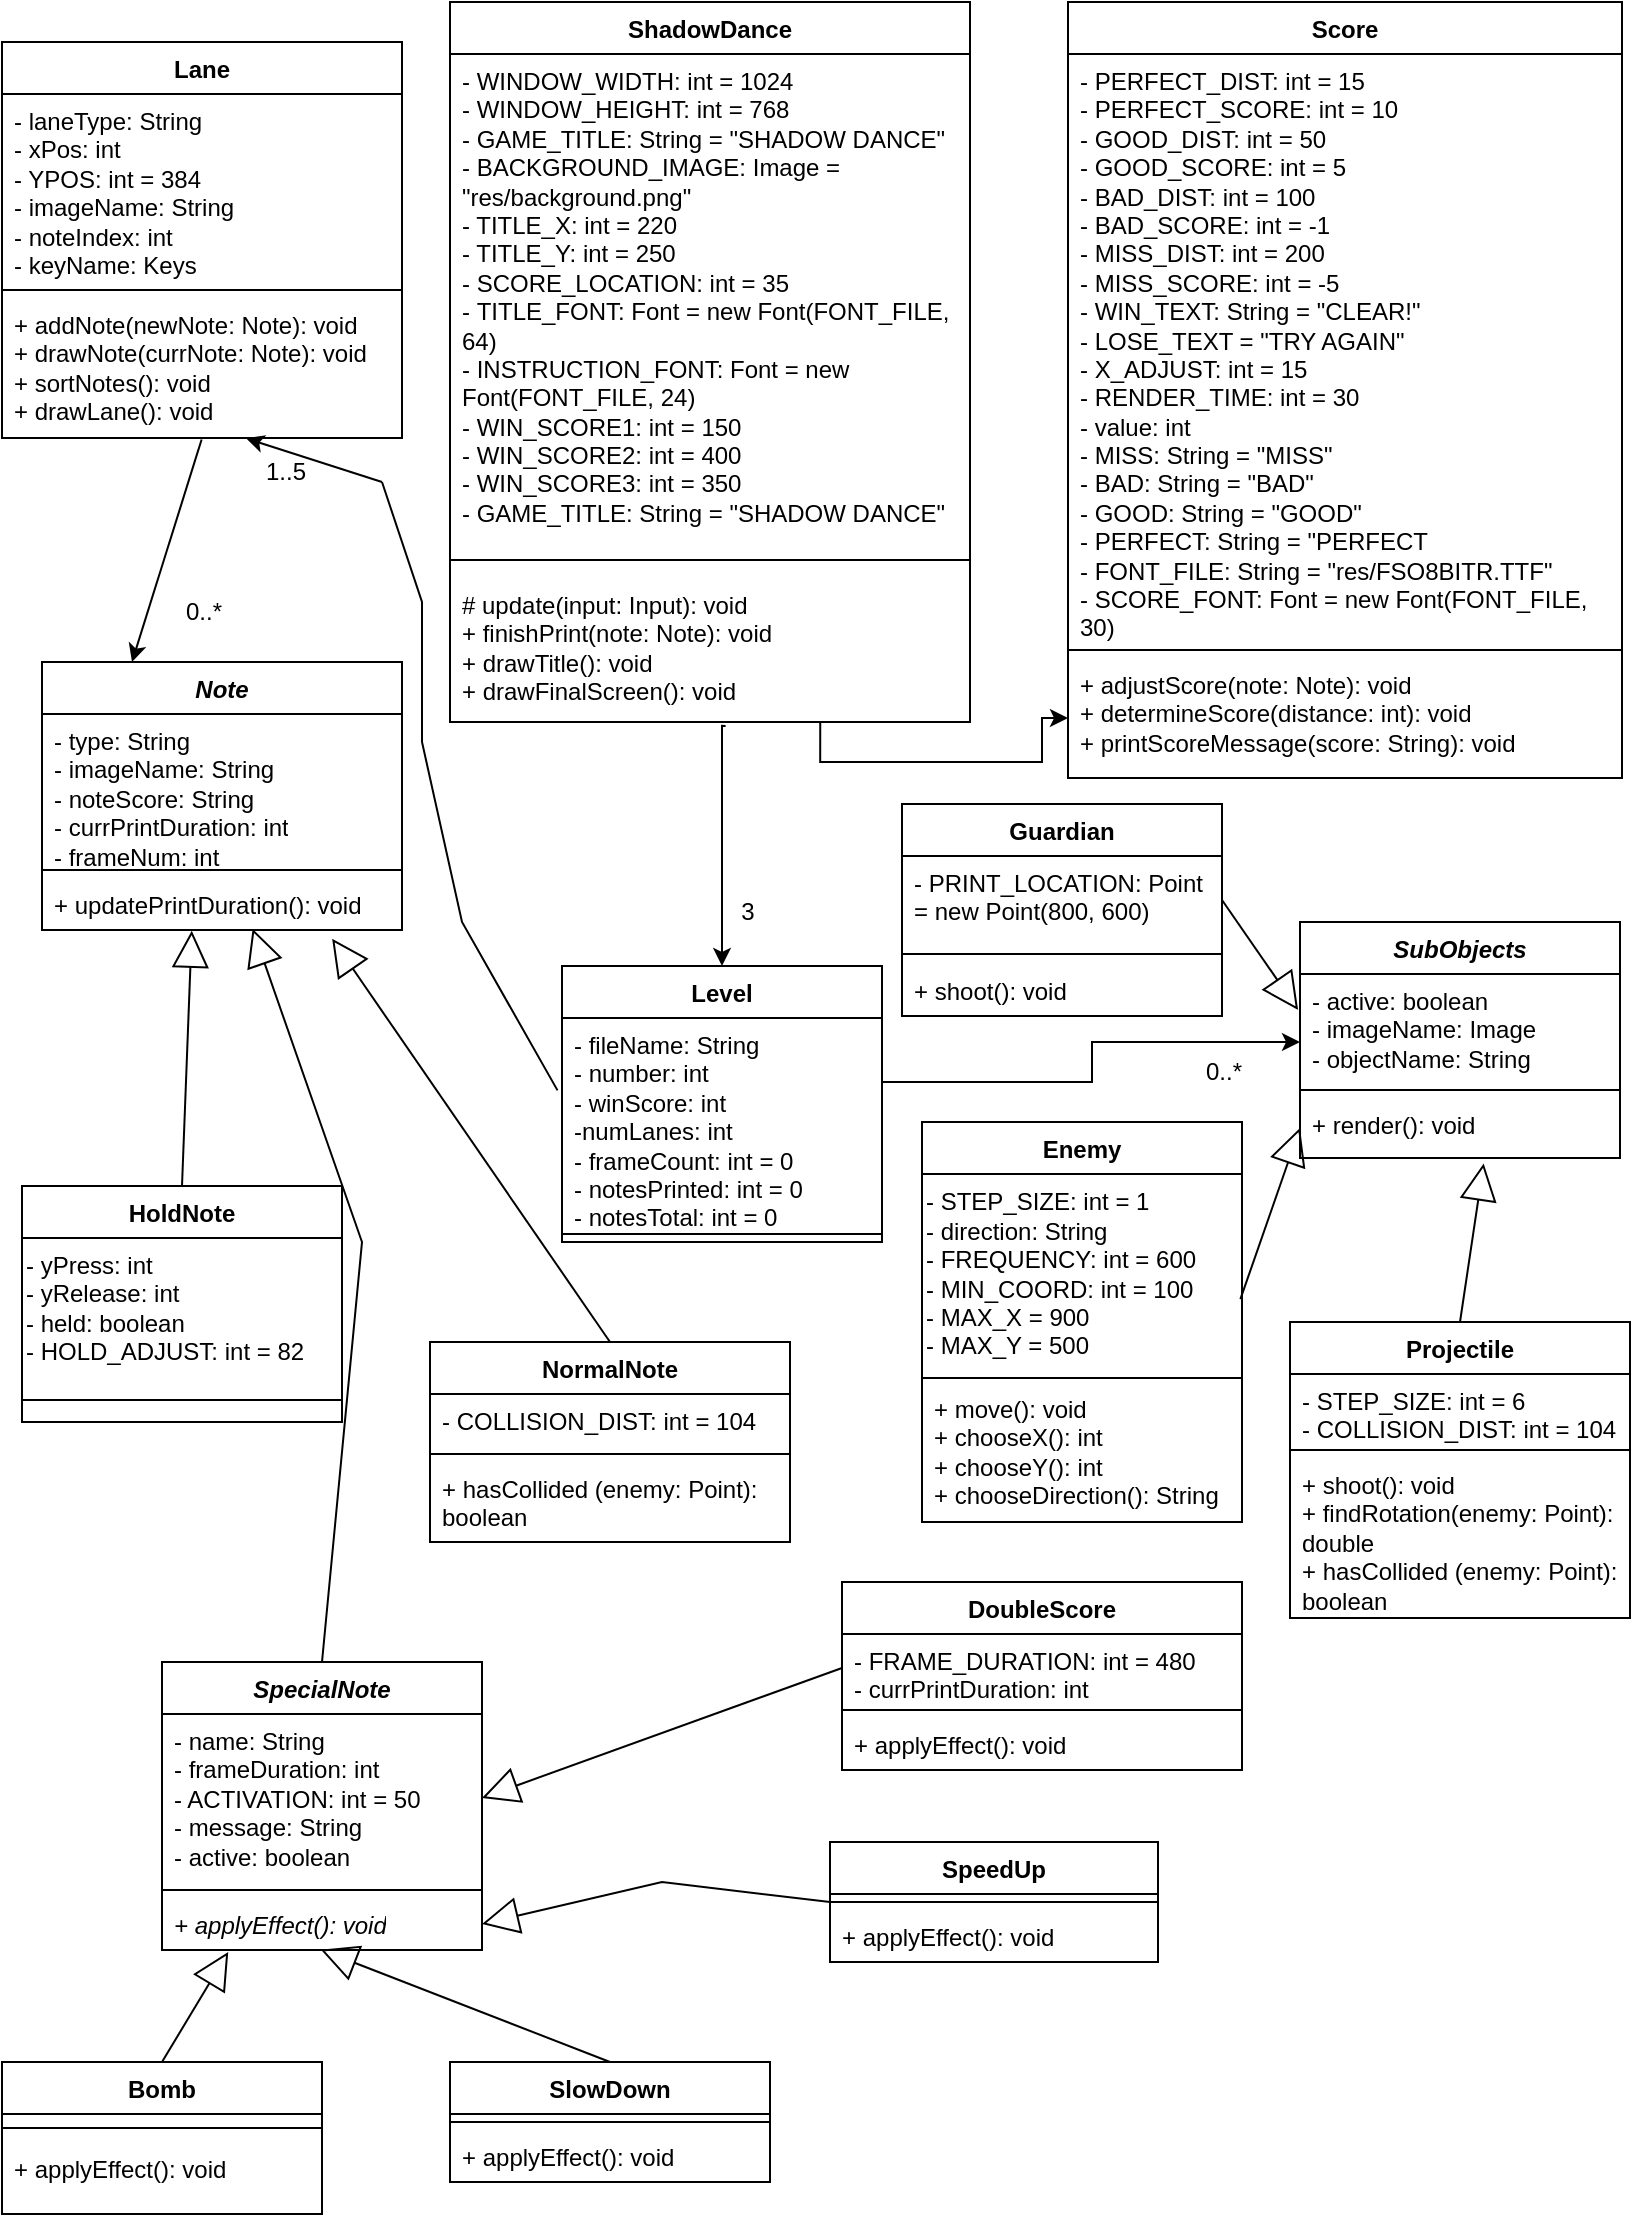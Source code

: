 <mxfile version="21.7.5" type="device">
  <diagram name="Page-1" id="3GJb-2RPgtYZFHIKJEm5">
    <mxGraphModel dx="599" dy="772" grid="1" gridSize="10" guides="1" tooltips="1" connect="1" arrows="1" fold="1" page="1" pageScale="1" pageWidth="827" pageHeight="1169" math="0" shadow="0">
      <root>
        <mxCell id="0" />
        <mxCell id="1" parent="0" />
        <mxCell id="raYmceH5UtXz_-zqt6Oy-1" value="ShadowDance" style="swimlane;fontStyle=1;align=center;verticalAlign=top;childLayout=stackLayout;horizontal=1;startSize=26;horizontalStack=0;resizeParent=1;resizeParentMax=0;resizeLast=0;collapsible=1;marginBottom=0;whiteSpace=wrap;html=1;" vertex="1" parent="1">
          <mxGeometry x="234" width="260" height="360" as="geometry" />
        </mxCell>
        <mxCell id="raYmceH5UtXz_-zqt6Oy-2" value="- WINDOW_WIDTH: int = 1024&lt;br&gt;- WINDOW_HEIGHT: int = 768&lt;br&gt;- GAME_TITLE: String = &quot;SHADOW DANCE&quot;&lt;br&gt;- BACKGROUND_IMAGE: Image = &quot;res/background.png&quot;&lt;br&gt;- TITLE_X: int = 220&lt;br&gt;- TITLE_Y: int = 250&lt;br&gt;- SCORE_LOCATION: int = 35&lt;br&gt;-&amp;nbsp;TITLE_FONT: Font = new Font(FONT_FILE, 64)&amp;nbsp;&lt;br&gt;-&amp;nbsp;INSTRUCTION_FONT: Font = new Font(FONT_FILE, 24)&lt;br&gt;- WIN_SCORE1: int = 150&lt;br&gt;- WIN_SCORE2: int = 400&lt;br&gt;- WIN_SCORE3: int = 350&lt;br&gt;- GAME_TITLE: String = &quot;SHADOW DANCE&quot;" style="text;strokeColor=none;fillColor=none;align=left;verticalAlign=top;spacingLeft=4;spacingRight=4;overflow=hidden;rotatable=0;points=[[0,0.5],[1,0.5]];portConstraint=eastwest;whiteSpace=wrap;html=1;" vertex="1" parent="raYmceH5UtXz_-zqt6Oy-1">
          <mxGeometry y="26" width="260" height="244" as="geometry" />
        </mxCell>
        <mxCell id="raYmceH5UtXz_-zqt6Oy-3" value="" style="line;strokeWidth=1;fillColor=none;align=left;verticalAlign=middle;spacingTop=-1;spacingLeft=3;spacingRight=3;rotatable=0;labelPosition=right;points=[];portConstraint=eastwest;strokeColor=inherit;" vertex="1" parent="raYmceH5UtXz_-zqt6Oy-1">
          <mxGeometry y="270" width="260" height="18" as="geometry" />
        </mxCell>
        <mxCell id="raYmceH5UtXz_-zqt6Oy-4" value="# update(input: Input): void&lt;br&gt;+ finishPrint(note: Note): void&lt;br&gt;+ drawTitle(): void&lt;br&gt;+ drawFinalScreen(): void" style="text;strokeColor=none;fillColor=none;align=left;verticalAlign=top;spacingLeft=4;spacingRight=4;overflow=hidden;rotatable=0;points=[[0,0.5],[1,0.5]];portConstraint=eastwest;whiteSpace=wrap;html=1;" vertex="1" parent="raYmceH5UtXz_-zqt6Oy-1">
          <mxGeometry y="288" width="260" height="72" as="geometry" />
        </mxCell>
        <mxCell id="raYmceH5UtXz_-zqt6Oy-5" value="Lane&lt;br&gt;" style="swimlane;fontStyle=1;align=center;verticalAlign=top;childLayout=stackLayout;horizontal=1;startSize=26;horizontalStack=0;resizeParent=1;resizeParentMax=0;resizeLast=0;collapsible=1;marginBottom=0;whiteSpace=wrap;html=1;" vertex="1" parent="1">
          <mxGeometry x="10" y="20" width="200" height="198" as="geometry" />
        </mxCell>
        <mxCell id="raYmceH5UtXz_-zqt6Oy-6" value="- laneType: String&lt;br&gt;- xPos: int&lt;br&gt;- YPOS: int = 384&lt;br&gt;- imageName: String&lt;br&gt;- noteIndex: int&lt;br&gt;- keyName: Keys" style="text;strokeColor=none;fillColor=none;align=left;verticalAlign=top;spacingLeft=4;spacingRight=4;overflow=hidden;rotatable=0;points=[[0,0.5],[1,0.5]];portConstraint=eastwest;whiteSpace=wrap;html=1;" vertex="1" parent="raYmceH5UtXz_-zqt6Oy-5">
          <mxGeometry y="26" width="200" height="94" as="geometry" />
        </mxCell>
        <mxCell id="raYmceH5UtXz_-zqt6Oy-7" value="" style="line;strokeWidth=1;fillColor=none;align=left;verticalAlign=middle;spacingTop=-1;spacingLeft=3;spacingRight=3;rotatable=0;labelPosition=right;points=[];portConstraint=eastwest;strokeColor=inherit;" vertex="1" parent="raYmceH5UtXz_-zqt6Oy-5">
          <mxGeometry y="120" width="200" height="8" as="geometry" />
        </mxCell>
        <mxCell id="raYmceH5UtXz_-zqt6Oy-8" value="+ addNote(newNote: Note): void&lt;br&gt;+ drawNote(currNote: Note): void&lt;br&gt;+ sortNotes(): void&lt;br&gt;+ drawLane(): void&amp;nbsp;" style="text;strokeColor=none;fillColor=none;align=left;verticalAlign=top;spacingLeft=4;spacingRight=4;overflow=hidden;rotatable=0;points=[[0,0.5],[1,0.5]];portConstraint=eastwest;whiteSpace=wrap;html=1;" vertex="1" parent="raYmceH5UtXz_-zqt6Oy-5">
          <mxGeometry y="128" width="200" height="70" as="geometry" />
        </mxCell>
        <mxCell id="raYmceH5UtXz_-zqt6Oy-9" value="Score&lt;br&gt;" style="swimlane;fontStyle=1;align=center;verticalAlign=top;childLayout=stackLayout;horizontal=1;startSize=26;horizontalStack=0;resizeParent=1;resizeParentMax=0;resizeLast=0;collapsible=1;marginBottom=0;whiteSpace=wrap;html=1;" vertex="1" parent="1">
          <mxGeometry x="543" width="277" height="388" as="geometry" />
        </mxCell>
        <mxCell id="raYmceH5UtXz_-zqt6Oy-10" value="- PERFECT_DIST: int = 15&lt;br&gt;- PERFECT_SCORE: int = 10&lt;br&gt;- GOOD_DIST: int = 50&lt;br&gt;- GOOD_SCORE: int = 5&lt;br&gt;- BAD_DIST: int = 100&lt;br&gt;- BAD_SCORE: int = -1&lt;br&gt;- MISS_DIST: int = 200&lt;br&gt;- MISS_SCORE: int = -5&lt;br&gt;- WIN_TEXT: String = &quot;CLEAR!&quot;&amp;nbsp;&lt;br&gt;- LOSE_TEXT = &quot;TRY AGAIN&quot;&lt;br&gt;- X_ADJUST: int = 15&lt;br&gt;- RENDER_TIME: int = 30&lt;br&gt;- value: int&lt;br&gt;- MISS: String = &quot;MISS&quot;&lt;br&gt;- BAD: String = &quot;BAD&quot;&lt;br&gt;- GOOD: String = &quot;GOOD&quot;&lt;br&gt;- PERFECT: String = &quot;PERFECT&lt;br&gt;- FONT_FILE: String =&amp;nbsp;&quot;res/FSO8BITR.TTF&quot;&lt;br style=&quot;border-color: var(--border-color);&quot;&gt;- SCORE_FONT: Font = new Font(FONT_FILE, 30)" style="text;strokeColor=none;fillColor=none;align=left;verticalAlign=top;spacingLeft=4;spacingRight=4;overflow=hidden;rotatable=0;points=[[0,0.5],[1,0.5]];portConstraint=eastwest;whiteSpace=wrap;html=1;" vertex="1" parent="raYmceH5UtXz_-zqt6Oy-9">
          <mxGeometry y="26" width="277" height="294" as="geometry" />
        </mxCell>
        <mxCell id="raYmceH5UtXz_-zqt6Oy-11" value="" style="line;strokeWidth=1;fillColor=none;align=left;verticalAlign=middle;spacingTop=-1;spacingLeft=3;spacingRight=3;rotatable=0;labelPosition=right;points=[];portConstraint=eastwest;strokeColor=inherit;" vertex="1" parent="raYmceH5UtXz_-zqt6Oy-9">
          <mxGeometry y="320" width="277" height="8" as="geometry" />
        </mxCell>
        <mxCell id="raYmceH5UtXz_-zqt6Oy-12" value="+ adjustScore(note: Note): void&lt;br&gt;+ determineScore(distance: int): void&lt;br&gt;+ printScoreMessage(score: String): void" style="text;strokeColor=none;fillColor=none;align=left;verticalAlign=top;spacingLeft=4;spacingRight=4;overflow=hidden;rotatable=0;points=[[0,0.5],[1,0.5]];portConstraint=eastwest;whiteSpace=wrap;html=1;" vertex="1" parent="raYmceH5UtXz_-zqt6Oy-9">
          <mxGeometry y="328" width="277" height="60" as="geometry" />
        </mxCell>
        <mxCell id="raYmceH5UtXz_-zqt6Oy-13" value="&lt;i&gt;Note&lt;/i&gt;" style="swimlane;fontStyle=1;align=center;verticalAlign=top;childLayout=stackLayout;horizontal=1;startSize=26;horizontalStack=0;resizeParent=1;resizeParentMax=0;resizeLast=0;collapsible=1;marginBottom=0;whiteSpace=wrap;html=1;" vertex="1" parent="1">
          <mxGeometry x="30" y="330" width="180" height="134" as="geometry" />
        </mxCell>
        <mxCell id="raYmceH5UtXz_-zqt6Oy-14" value="- type: String&lt;br&gt;- imageName: String&lt;br&gt;- noteScore: String&lt;br&gt;- currPrintDuration: int&lt;br&gt;- frameNum: int" style="text;strokeColor=none;fillColor=none;align=left;verticalAlign=top;spacingLeft=4;spacingRight=4;overflow=hidden;rotatable=0;points=[[0,0.5],[1,0.5]];portConstraint=eastwest;whiteSpace=wrap;html=1;" vertex="1" parent="raYmceH5UtXz_-zqt6Oy-13">
          <mxGeometry y="26" width="180" height="74" as="geometry" />
        </mxCell>
        <mxCell id="raYmceH5UtXz_-zqt6Oy-15" value="" style="line;strokeWidth=1;fillColor=none;align=left;verticalAlign=middle;spacingTop=-1;spacingLeft=3;spacingRight=3;rotatable=0;labelPosition=right;points=[];portConstraint=eastwest;strokeColor=inherit;" vertex="1" parent="raYmceH5UtXz_-zqt6Oy-13">
          <mxGeometry y="100" width="180" height="8" as="geometry" />
        </mxCell>
        <mxCell id="raYmceH5UtXz_-zqt6Oy-16" value="+ updatePrintDuration(): void" style="text;strokeColor=none;fillColor=none;align=left;verticalAlign=top;spacingLeft=4;spacingRight=4;overflow=hidden;rotatable=0;points=[[0,0.5],[1,0.5]];portConstraint=eastwest;whiteSpace=wrap;html=1;" vertex="1" parent="raYmceH5UtXz_-zqt6Oy-13">
          <mxGeometry y="108" width="180" height="26" as="geometry" />
        </mxCell>
        <mxCell id="raYmceH5UtXz_-zqt6Oy-17" value="&lt;i&gt;SubObjects&lt;/i&gt;" style="swimlane;fontStyle=1;align=center;verticalAlign=top;childLayout=stackLayout;horizontal=1;startSize=26;horizontalStack=0;resizeParent=1;resizeParentMax=0;resizeLast=0;collapsible=1;marginBottom=0;whiteSpace=wrap;html=1;" vertex="1" parent="1">
          <mxGeometry x="659" y="460" width="160" height="118" as="geometry" />
        </mxCell>
        <mxCell id="raYmceH5UtXz_-zqt6Oy-18" value="- active: boolean&lt;br&gt;- imageName: Image&lt;br&gt;- objectName: String&lt;br&gt;" style="text;strokeColor=none;fillColor=none;align=left;verticalAlign=top;spacingLeft=4;spacingRight=4;overflow=hidden;rotatable=0;points=[[0,0.5],[1,0.5]];portConstraint=eastwest;whiteSpace=wrap;html=1;" vertex="1" parent="raYmceH5UtXz_-zqt6Oy-17">
          <mxGeometry y="26" width="160" height="54" as="geometry" />
        </mxCell>
        <mxCell id="raYmceH5UtXz_-zqt6Oy-19" value="" style="line;strokeWidth=1;fillColor=none;align=left;verticalAlign=middle;spacingTop=-1;spacingLeft=3;spacingRight=3;rotatable=0;labelPosition=right;points=[];portConstraint=eastwest;strokeColor=inherit;" vertex="1" parent="raYmceH5UtXz_-zqt6Oy-17">
          <mxGeometry y="80" width="160" height="8" as="geometry" />
        </mxCell>
        <mxCell id="raYmceH5UtXz_-zqt6Oy-20" value="+ render(): void" style="text;strokeColor=none;fillColor=none;align=left;verticalAlign=top;spacingLeft=4;spacingRight=4;overflow=hidden;rotatable=0;points=[[0,0.5],[1,0.5]];portConstraint=eastwest;whiteSpace=wrap;html=1;" vertex="1" parent="raYmceH5UtXz_-zqt6Oy-17">
          <mxGeometry y="88" width="160" height="30" as="geometry" />
        </mxCell>
        <mxCell id="raYmceH5UtXz_-zqt6Oy-21" value="&lt;i&gt;SpecialNote&lt;/i&gt;" style="swimlane;fontStyle=1;align=center;verticalAlign=top;childLayout=stackLayout;horizontal=1;startSize=26;horizontalStack=0;resizeParent=1;resizeParentMax=0;resizeLast=0;collapsible=1;marginBottom=0;whiteSpace=wrap;html=1;" vertex="1" parent="1">
          <mxGeometry x="90" y="830" width="160" height="144" as="geometry" />
        </mxCell>
        <mxCell id="raYmceH5UtXz_-zqt6Oy-22" value="- name: String&lt;br&gt;- frameDuration: int&lt;br&gt;- ACTIVATION: int = 50&lt;br&gt;- message: String&lt;br&gt;- active: boolean" style="text;strokeColor=none;fillColor=none;align=left;verticalAlign=top;spacingLeft=4;spacingRight=4;overflow=hidden;rotatable=0;points=[[0,0.5],[1,0.5]];portConstraint=eastwest;whiteSpace=wrap;html=1;" vertex="1" parent="raYmceH5UtXz_-zqt6Oy-21">
          <mxGeometry y="26" width="160" height="84" as="geometry" />
        </mxCell>
        <mxCell id="raYmceH5UtXz_-zqt6Oy-23" value="" style="line;strokeWidth=1;fillColor=none;align=left;verticalAlign=middle;spacingTop=-1;spacingLeft=3;spacingRight=3;rotatable=0;labelPosition=right;points=[];portConstraint=eastwest;strokeColor=inherit;" vertex="1" parent="raYmceH5UtXz_-zqt6Oy-21">
          <mxGeometry y="110" width="160" height="8" as="geometry" />
        </mxCell>
        <mxCell id="raYmceH5UtXz_-zqt6Oy-24" value="&lt;i&gt;+ applyEffect(): void&lt;/i&gt;" style="text;strokeColor=none;fillColor=none;align=left;verticalAlign=top;spacingLeft=4;spacingRight=4;overflow=hidden;rotatable=0;points=[[0,0.5],[1,0.5]];portConstraint=eastwest;whiteSpace=wrap;html=1;" vertex="1" parent="raYmceH5UtXz_-zqt6Oy-21">
          <mxGeometry y="118" width="160" height="26" as="geometry" />
        </mxCell>
        <mxCell id="raYmceH5UtXz_-zqt6Oy-25" value="HoldNote&lt;br&gt;" style="swimlane;fontStyle=1;align=center;verticalAlign=top;childLayout=stackLayout;horizontal=1;startSize=26;horizontalStack=0;resizeParent=1;resizeParentMax=0;resizeLast=0;collapsible=1;marginBottom=0;whiteSpace=wrap;html=1;" vertex="1" parent="1">
          <mxGeometry x="20" y="592" width="160" height="118" as="geometry" />
        </mxCell>
        <mxCell id="raYmceH5UtXz_-zqt6Oy-143" value="- yPress: int&lt;br&gt;- yRelease: int&lt;br&gt;- held: boolean&lt;br&gt;- HOLD_ADJUST: int = 82" style="text;html=1;align=left;verticalAlign=middle;resizable=0;points=[];autosize=1;strokeColor=none;fillColor=none;" vertex="1" parent="raYmceH5UtXz_-zqt6Oy-25">
          <mxGeometry y="26" width="160" height="70" as="geometry" />
        </mxCell>
        <mxCell id="raYmceH5UtXz_-zqt6Oy-27" value="" style="line;strokeWidth=1;fillColor=none;align=left;verticalAlign=middle;spacingTop=-1;spacingLeft=3;spacingRight=3;rotatable=0;labelPosition=right;points=[];portConstraint=eastwest;strokeColor=inherit;" vertex="1" parent="raYmceH5UtXz_-zqt6Oy-25">
          <mxGeometry y="96" width="160" height="22" as="geometry" />
        </mxCell>
        <mxCell id="raYmceH5UtXz_-zqt6Oy-33" value="Enemy&lt;br&gt;" style="swimlane;fontStyle=1;align=center;verticalAlign=top;childLayout=stackLayout;horizontal=1;startSize=26;horizontalStack=0;resizeParent=1;resizeParentMax=0;resizeLast=0;collapsible=1;marginBottom=0;whiteSpace=wrap;html=1;" vertex="1" parent="1">
          <mxGeometry x="470" y="560" width="160" height="200" as="geometry" />
        </mxCell>
        <mxCell id="raYmceH5UtXz_-zqt6Oy-110" value="- STEP_SIZE: int = 1&lt;br&gt;- direction: String&lt;br&gt;- FREQUENCY: int = 600&lt;br&gt;- MIN_COORD: int = 100&lt;br&gt;- MAX_X = 900&lt;br&gt;- MAX_Y = 500" style="text;html=1;align=left;verticalAlign=middle;resizable=0;points=[];autosize=1;strokeColor=none;fillColor=none;" vertex="1" parent="raYmceH5UtXz_-zqt6Oy-33">
          <mxGeometry y="26" width="160" height="100" as="geometry" />
        </mxCell>
        <mxCell id="raYmceH5UtXz_-zqt6Oy-35" value="" style="line;strokeWidth=1;fillColor=none;align=left;verticalAlign=middle;spacingTop=-1;spacingLeft=3;spacingRight=3;rotatable=0;labelPosition=right;points=[];portConstraint=eastwest;strokeColor=inherit;" vertex="1" parent="raYmceH5UtXz_-zqt6Oy-33">
          <mxGeometry y="126" width="160" height="4" as="geometry" />
        </mxCell>
        <mxCell id="raYmceH5UtXz_-zqt6Oy-36" value="+ move(): void&lt;br&gt;+ chooseX(): int&lt;br&gt;+ chooseY(): int&lt;br&gt;+ chooseDirection(): String&lt;br&gt;" style="text;strokeColor=none;fillColor=none;align=left;verticalAlign=top;spacingLeft=4;spacingRight=4;overflow=hidden;rotatable=0;points=[[0,0.5],[1,0.5]];portConstraint=eastwest;whiteSpace=wrap;html=1;" vertex="1" parent="raYmceH5UtXz_-zqt6Oy-33">
          <mxGeometry y="130" width="160" height="70" as="geometry" />
        </mxCell>
        <mxCell id="raYmceH5UtXz_-zqt6Oy-43" value="SpeedUp" style="swimlane;fontStyle=1;align=center;verticalAlign=top;childLayout=stackLayout;horizontal=1;startSize=26;horizontalStack=0;resizeParent=1;resizeParentMax=0;resizeLast=0;collapsible=1;marginBottom=0;whiteSpace=wrap;html=1;" vertex="1" parent="1">
          <mxGeometry x="424" y="920" width="164" height="60" as="geometry" />
        </mxCell>
        <mxCell id="raYmceH5UtXz_-zqt6Oy-45" value="" style="line;strokeWidth=1;fillColor=none;align=left;verticalAlign=middle;spacingTop=-1;spacingLeft=3;spacingRight=3;rotatable=0;labelPosition=right;points=[];portConstraint=eastwest;strokeColor=inherit;" vertex="1" parent="raYmceH5UtXz_-zqt6Oy-43">
          <mxGeometry y="26" width="164" height="8" as="geometry" />
        </mxCell>
        <mxCell id="raYmceH5UtXz_-zqt6Oy-46" value="&lt;span style=&quot;border-color: var(--border-color);&quot;&gt;+ applyEffect(): void&lt;br&gt;&lt;br&gt;&lt;/span&gt;" style="text;strokeColor=none;fillColor=none;align=left;verticalAlign=top;spacingLeft=4;spacingRight=4;overflow=hidden;rotatable=0;points=[[0,0.5],[1,0.5]];portConstraint=eastwest;whiteSpace=wrap;html=1;" vertex="1" parent="raYmceH5UtXz_-zqt6Oy-43">
          <mxGeometry y="34" width="164" height="26" as="geometry" />
        </mxCell>
        <mxCell id="raYmceH5UtXz_-zqt6Oy-47" value="SlowDown" style="swimlane;fontStyle=1;align=center;verticalAlign=top;childLayout=stackLayout;horizontal=1;startSize=26;horizontalStack=0;resizeParent=1;resizeParentMax=0;resizeLast=0;collapsible=1;marginBottom=0;whiteSpace=wrap;html=1;" vertex="1" parent="1">
          <mxGeometry x="234" y="1030" width="160" height="60" as="geometry" />
        </mxCell>
        <mxCell id="raYmceH5UtXz_-zqt6Oy-49" value="" style="line;strokeWidth=1;fillColor=none;align=left;verticalAlign=middle;spacingTop=-1;spacingLeft=3;spacingRight=3;rotatable=0;labelPosition=right;points=[];portConstraint=eastwest;strokeColor=inherit;" vertex="1" parent="raYmceH5UtXz_-zqt6Oy-47">
          <mxGeometry y="26" width="160" height="8" as="geometry" />
        </mxCell>
        <mxCell id="raYmceH5UtXz_-zqt6Oy-50" value="&lt;span style=&quot;border-color: var(--border-color);&quot;&gt;+ applyEffect(): void&lt;/span&gt;" style="text;strokeColor=none;fillColor=none;align=left;verticalAlign=top;spacingLeft=4;spacingRight=4;overflow=hidden;rotatable=0;points=[[0,0.5],[1,0.5]];portConstraint=eastwest;whiteSpace=wrap;html=1;" vertex="1" parent="raYmceH5UtXz_-zqt6Oy-47">
          <mxGeometry y="34" width="160" height="26" as="geometry" />
        </mxCell>
        <mxCell id="raYmceH5UtXz_-zqt6Oy-51" value="Bomb" style="swimlane;fontStyle=1;align=center;verticalAlign=top;childLayout=stackLayout;horizontal=1;startSize=26;horizontalStack=0;resizeParent=1;resizeParentMax=0;resizeLast=0;collapsible=1;marginBottom=0;whiteSpace=wrap;html=1;" vertex="1" parent="1">
          <mxGeometry x="10" y="1030" width="160" height="76" as="geometry" />
        </mxCell>
        <mxCell id="raYmceH5UtXz_-zqt6Oy-53" value="" style="line;strokeWidth=1;fillColor=none;align=left;verticalAlign=middle;spacingTop=-1;spacingLeft=3;spacingRight=3;rotatable=0;labelPosition=right;points=[];portConstraint=eastwest;strokeColor=inherit;" vertex="1" parent="raYmceH5UtXz_-zqt6Oy-51">
          <mxGeometry y="26" width="160" height="14" as="geometry" />
        </mxCell>
        <mxCell id="raYmceH5UtXz_-zqt6Oy-54" value="&lt;span style=&quot;border-color: var(--border-color);&quot;&gt;+ applyEffect(): void&lt;/span&gt;" style="text;strokeColor=none;fillColor=none;align=left;verticalAlign=top;spacingLeft=4;spacingRight=4;overflow=hidden;rotatable=0;points=[[0,0.5],[1,0.5]];portConstraint=eastwest;whiteSpace=wrap;html=1;" vertex="1" parent="raYmceH5UtXz_-zqt6Oy-51">
          <mxGeometry y="40" width="160" height="36" as="geometry" />
        </mxCell>
        <mxCell id="raYmceH5UtXz_-zqt6Oy-70" value="0..*" style="text;html=1;strokeColor=none;fillColor=none;align=left;verticalAlign=middle;whiteSpace=wrap;rounded=0;" vertex="1" parent="1">
          <mxGeometry x="100" y="290" width="30" height="30" as="geometry" />
        </mxCell>
        <mxCell id="raYmceH5UtXz_-zqt6Oy-71" value="" style="endArrow=classic;html=1;rounded=0;exitX=0.499;exitY=1.011;exitDx=0;exitDy=0;exitPerimeter=0;entryX=0.25;entryY=0;entryDx=0;entryDy=0;" edge="1" parent="1" source="raYmceH5UtXz_-zqt6Oy-8" target="raYmceH5UtXz_-zqt6Oy-13">
          <mxGeometry width="50" height="50" relative="1" as="geometry">
            <mxPoint x="160" y="300" as="sourcePoint" />
            <mxPoint x="210" y="250" as="targetPoint" />
          </mxGeometry>
        </mxCell>
        <mxCell id="raYmceH5UtXz_-zqt6Oy-74" value="" style="endArrow=classic;html=1;rounded=0;entryX=0.61;entryY=1.002;entryDx=0;entryDy=0;entryPerimeter=0;" edge="1" parent="1" target="raYmceH5UtXz_-zqt6Oy-8">
          <mxGeometry width="50" height="50" relative="1" as="geometry">
            <mxPoint x="200" y="240" as="sourcePoint" />
            <mxPoint x="210" y="210" as="targetPoint" />
          </mxGeometry>
        </mxCell>
        <mxCell id="raYmceH5UtXz_-zqt6Oy-75" value="" style="endArrow=none;html=1;rounded=0;entryX=-0.014;entryY=0.348;entryDx=0;entryDy=0;entryPerimeter=0;" edge="1" parent="1" target="raYmceH5UtXz_-zqt6Oy-128">
          <mxGeometry width="50" height="50" relative="1" as="geometry">
            <mxPoint x="200" y="240" as="sourcePoint" />
            <mxPoint x="210" y="210" as="targetPoint" />
            <Array as="points">
              <mxPoint x="220" y="300" />
              <mxPoint x="220" y="370" />
              <mxPoint x="240" y="460" />
            </Array>
          </mxGeometry>
        </mxCell>
        <mxCell id="raYmceH5UtXz_-zqt6Oy-76" value="1..5" style="text;html=1;strokeColor=none;fillColor=none;align=left;verticalAlign=middle;whiteSpace=wrap;rounded=0;" vertex="1" parent="1">
          <mxGeometry x="140" y="220" width="60" height="30" as="geometry" />
        </mxCell>
        <mxCell id="raYmceH5UtXz_-zqt6Oy-82" value="" style="endArrow=block;endSize=16;endFill=0;html=1;rounded=0;exitX=0.995;exitY=0.626;exitDx=0;exitDy=0;entryX=0;entryY=0.5;entryDx=0;entryDy=0;exitPerimeter=0;" edge="1" parent="1" source="raYmceH5UtXz_-zqt6Oy-110" target="raYmceH5UtXz_-zqt6Oy-20">
          <mxGeometry width="160" relative="1" as="geometry">
            <mxPoint x="540" y="450" as="sourcePoint" />
            <mxPoint x="700" y="450" as="targetPoint" />
          </mxGeometry>
        </mxCell>
        <mxCell id="raYmceH5UtXz_-zqt6Oy-83" value="" style="endArrow=block;endSize=16;endFill=0;html=1;rounded=0;exitX=0.5;exitY=0;exitDx=0;exitDy=0;entryX=0.574;entryY=1.093;entryDx=0;entryDy=0;entryPerimeter=0;" edge="1" parent="1" source="raYmceH5UtXz_-zqt6Oy-118" target="raYmceH5UtXz_-zqt6Oy-20">
          <mxGeometry width="160" relative="1" as="geometry">
            <mxPoint x="734" y="510" as="sourcePoint" />
            <mxPoint x="834" y="392.57" as="targetPoint" />
          </mxGeometry>
        </mxCell>
        <mxCell id="raYmceH5UtXz_-zqt6Oy-84" value="" style="endArrow=block;endSize=16;endFill=0;html=1;rounded=0;exitX=0.5;exitY=0;exitDx=0;exitDy=0;entryX=0.416;entryY=1.013;entryDx=0;entryDy=0;entryPerimeter=0;" edge="1" parent="1" source="raYmceH5UtXz_-zqt6Oy-25" target="raYmceH5UtXz_-zqt6Oy-16">
          <mxGeometry x="-0.005" width="160" relative="1" as="geometry">
            <mxPoint x="114" y="450" as="sourcePoint" />
            <mxPoint x="274" y="450" as="targetPoint" />
            <mxPoint as="offset" />
          </mxGeometry>
        </mxCell>
        <mxCell id="raYmceH5UtXz_-zqt6Oy-86" value="" style="endArrow=block;endSize=16;endFill=0;html=1;rounded=0;exitX=0.5;exitY=0;exitDx=0;exitDy=0;entryX=0.585;entryY=0.98;entryDx=0;entryDy=0;entryPerimeter=0;" edge="1" parent="1" source="raYmceH5UtXz_-zqt6Oy-21" target="raYmceH5UtXz_-zqt6Oy-16">
          <mxGeometry x="-0.001" width="160" relative="1" as="geometry">
            <mxPoint x="140" y="510" as="sourcePoint" />
            <mxPoint x="300" y="510" as="targetPoint" />
            <Array as="points">
              <mxPoint x="190" y="620" />
            </Array>
            <mxPoint as="offset" />
          </mxGeometry>
        </mxCell>
        <mxCell id="raYmceH5UtXz_-zqt6Oy-87" value="" style="endArrow=block;endSize=16;endFill=0;html=1;rounded=0;exitX=0;exitY=0.5;exitDx=0;exitDy=0;entryX=1;entryY=0.5;entryDx=0;entryDy=0;" edge="1" parent="1" source="raYmceH5UtXz_-zqt6Oy-106" target="raYmceH5UtXz_-zqt6Oy-22">
          <mxGeometry width="160" relative="1" as="geometry">
            <mxPoint x="724" y="770" as="sourcePoint" />
            <mxPoint x="670" y="670" as="targetPoint" />
            <Array as="points" />
          </mxGeometry>
        </mxCell>
        <mxCell id="raYmceH5UtXz_-zqt6Oy-88" value="" style="endArrow=block;endSize=16;endFill=0;html=1;rounded=0;exitX=0;exitY=0.5;exitDx=0;exitDy=0;entryX=1;entryY=0.5;entryDx=0;entryDy=0;" edge="1" parent="1" source="raYmceH5UtXz_-zqt6Oy-43" target="raYmceH5UtXz_-zqt6Oy-24">
          <mxGeometry width="160" relative="1" as="geometry">
            <mxPoint x="370" y="706" as="sourcePoint" />
            <mxPoint x="530" y="706" as="targetPoint" />
            <Array as="points">
              <mxPoint x="340" y="940" />
            </Array>
          </mxGeometry>
        </mxCell>
        <mxCell id="raYmceH5UtXz_-zqt6Oy-89" value="" style="endArrow=block;endSize=16;endFill=0;html=1;rounded=0;exitX=0.5;exitY=0;exitDx=0;exitDy=0;entryX=0.496;entryY=0.992;entryDx=0;entryDy=0;entryPerimeter=0;" edge="1" parent="1" source="raYmceH5UtXz_-zqt6Oy-47" target="raYmceH5UtXz_-zqt6Oy-24">
          <mxGeometry width="160" relative="1" as="geometry">
            <mxPoint x="280" y="730" as="sourcePoint" />
            <mxPoint x="440" y="730" as="targetPoint" />
          </mxGeometry>
        </mxCell>
        <mxCell id="raYmceH5UtXz_-zqt6Oy-90" value="" style="endArrow=block;endSize=16;endFill=0;html=1;rounded=0;exitX=0.5;exitY=0;exitDx=0;exitDy=0;entryX=0.207;entryY=1.038;entryDx=0;entryDy=0;entryPerimeter=0;" edge="1" parent="1" source="raYmceH5UtXz_-zqt6Oy-51" target="raYmceH5UtXz_-zqt6Oy-24">
          <mxGeometry width="160" relative="1" as="geometry">
            <mxPoint x="290" y="700" as="sourcePoint" />
            <mxPoint x="450" y="700" as="targetPoint" />
          </mxGeometry>
        </mxCell>
        <mxCell id="raYmceH5UtXz_-zqt6Oy-94" value="0..*" style="text;html=1;strokeColor=none;fillColor=none;align=left;verticalAlign=middle;whiteSpace=wrap;rounded=0;" vertex="1" parent="1">
          <mxGeometry x="610" y="520" width="60" height="30" as="geometry" />
        </mxCell>
        <mxCell id="raYmceH5UtXz_-zqt6Oy-100" value="" style="endArrow=block;endSize=16;endFill=0;html=1;rounded=0;exitX=0.5;exitY=0;exitDx=0;exitDy=0;entryX=0.806;entryY=1.167;entryDx=0;entryDy=0;entryPerimeter=0;" edge="1" parent="1" source="raYmceH5UtXz_-zqt6Oy-122" target="raYmceH5UtXz_-zqt6Oy-16">
          <mxGeometry width="160" relative="1" as="geometry">
            <mxPoint x="260" y="369" as="sourcePoint" />
            <mxPoint x="370" y="440" as="targetPoint" />
          </mxGeometry>
        </mxCell>
        <mxCell id="raYmceH5UtXz_-zqt6Oy-105" value="DoubleScore" style="swimlane;fontStyle=1;align=center;verticalAlign=top;childLayout=stackLayout;horizontal=1;startSize=26;horizontalStack=0;resizeParent=1;resizeParentMax=0;resizeLast=0;collapsible=1;marginBottom=0;whiteSpace=wrap;html=1;" vertex="1" parent="1">
          <mxGeometry x="430" y="790" width="200" height="94" as="geometry" />
        </mxCell>
        <mxCell id="raYmceH5UtXz_-zqt6Oy-106" value="- FRAME_DURATION: int = 480&lt;br&gt;- currPrintDuration: int" style="text;strokeColor=none;fillColor=none;align=left;verticalAlign=top;spacingLeft=4;spacingRight=4;overflow=hidden;rotatable=0;points=[[0,0.5],[1,0.5]];portConstraint=eastwest;whiteSpace=wrap;html=1;" vertex="1" parent="raYmceH5UtXz_-zqt6Oy-105">
          <mxGeometry y="26" width="200" height="34" as="geometry" />
        </mxCell>
        <mxCell id="raYmceH5UtXz_-zqt6Oy-107" value="" style="line;strokeWidth=1;fillColor=none;align=left;verticalAlign=middle;spacingTop=-1;spacingLeft=3;spacingRight=3;rotatable=0;labelPosition=right;points=[];portConstraint=eastwest;strokeColor=inherit;" vertex="1" parent="raYmceH5UtXz_-zqt6Oy-105">
          <mxGeometry y="60" width="200" height="8" as="geometry" />
        </mxCell>
        <mxCell id="raYmceH5UtXz_-zqt6Oy-108" value="+ applyEffect(): void" style="text;strokeColor=none;fillColor=none;align=left;verticalAlign=top;spacingLeft=4;spacingRight=4;overflow=hidden;rotatable=0;points=[[0,0.5],[1,0.5]];portConstraint=eastwest;whiteSpace=wrap;html=1;" vertex="1" parent="raYmceH5UtXz_-zqt6Oy-105">
          <mxGeometry y="68" width="200" height="26" as="geometry" />
        </mxCell>
        <mxCell id="raYmceH5UtXz_-zqt6Oy-112" value="Guardian&lt;br&gt;" style="swimlane;fontStyle=1;align=center;verticalAlign=top;childLayout=stackLayout;horizontal=1;startSize=26;horizontalStack=0;resizeParent=1;resizeParentMax=0;resizeLast=0;collapsible=1;marginBottom=0;whiteSpace=wrap;html=1;" vertex="1" parent="1">
          <mxGeometry x="460" y="401" width="160" height="106" as="geometry" />
        </mxCell>
        <mxCell id="raYmceH5UtXz_-zqt6Oy-113" value="- PRINT_LOCATION: Point = new Point(800, 600)" style="text;strokeColor=none;fillColor=none;align=left;verticalAlign=top;spacingLeft=4;spacingRight=4;overflow=hidden;rotatable=0;points=[[0,0.5],[1,0.5]];portConstraint=eastwest;whiteSpace=wrap;html=1;" vertex="1" parent="raYmceH5UtXz_-zqt6Oy-112">
          <mxGeometry y="26" width="160" height="44" as="geometry" />
        </mxCell>
        <mxCell id="raYmceH5UtXz_-zqt6Oy-114" value="" style="line;strokeWidth=1;fillColor=none;align=left;verticalAlign=middle;spacingTop=-1;spacingLeft=3;spacingRight=3;rotatable=0;labelPosition=right;points=[];portConstraint=eastwest;strokeColor=inherit;" vertex="1" parent="raYmceH5UtXz_-zqt6Oy-112">
          <mxGeometry y="70" width="160" height="10" as="geometry" />
        </mxCell>
        <mxCell id="raYmceH5UtXz_-zqt6Oy-115" value="+ shoot(): void" style="text;strokeColor=none;fillColor=none;align=left;verticalAlign=top;spacingLeft=4;spacingRight=4;overflow=hidden;rotatable=0;points=[[0,0.5],[1,0.5]];portConstraint=eastwest;whiteSpace=wrap;html=1;" vertex="1" parent="raYmceH5UtXz_-zqt6Oy-112">
          <mxGeometry y="80" width="160" height="26" as="geometry" />
        </mxCell>
        <mxCell id="raYmceH5UtXz_-zqt6Oy-118" value="Projectile&lt;br&gt;" style="swimlane;fontStyle=1;align=center;verticalAlign=top;childLayout=stackLayout;horizontal=1;startSize=26;horizontalStack=0;resizeParent=1;resizeParentMax=0;resizeLast=0;collapsible=1;marginBottom=0;whiteSpace=wrap;html=1;" vertex="1" parent="1">
          <mxGeometry x="654" y="660" width="170" height="148" as="geometry" />
        </mxCell>
        <mxCell id="raYmceH5UtXz_-zqt6Oy-119" value="- STEP_SIZE: int = 6&lt;br&gt;- COLLISION_DIST: int = 104" style="text;strokeColor=none;fillColor=none;align=left;verticalAlign=top;spacingLeft=4;spacingRight=4;overflow=hidden;rotatable=0;points=[[0,0.5],[1,0.5]];portConstraint=eastwest;whiteSpace=wrap;html=1;" vertex="1" parent="raYmceH5UtXz_-zqt6Oy-118">
          <mxGeometry y="26" width="170" height="34" as="geometry" />
        </mxCell>
        <mxCell id="raYmceH5UtXz_-zqt6Oy-120" value="" style="line;strokeWidth=1;fillColor=none;align=left;verticalAlign=middle;spacingTop=-1;spacingLeft=3;spacingRight=3;rotatable=0;labelPosition=right;points=[];portConstraint=eastwest;strokeColor=inherit;" vertex="1" parent="raYmceH5UtXz_-zqt6Oy-118">
          <mxGeometry y="60" width="170" height="8" as="geometry" />
        </mxCell>
        <mxCell id="raYmceH5UtXz_-zqt6Oy-121" value="+ shoot(): void&lt;br&gt;+ findRotation(enemy: Point): double&lt;br&gt;+ hasCollided (enemy: Point): boolean&lt;br&gt;" style="text;strokeColor=none;fillColor=none;align=left;verticalAlign=top;spacingLeft=4;spacingRight=4;overflow=hidden;rotatable=0;points=[[0,0.5],[1,0.5]];portConstraint=eastwest;whiteSpace=wrap;html=1;" vertex="1" parent="raYmceH5UtXz_-zqt6Oy-118">
          <mxGeometry y="68" width="170" height="80" as="geometry" />
        </mxCell>
        <mxCell id="raYmceH5UtXz_-zqt6Oy-122" value="NormalNote&lt;br&gt;" style="swimlane;fontStyle=1;align=center;verticalAlign=top;childLayout=stackLayout;horizontal=1;startSize=26;horizontalStack=0;resizeParent=1;resizeParentMax=0;resizeLast=0;collapsible=1;marginBottom=0;whiteSpace=wrap;html=1;" vertex="1" parent="1">
          <mxGeometry x="224" y="670" width="180" height="100" as="geometry" />
        </mxCell>
        <mxCell id="raYmceH5UtXz_-zqt6Oy-123" value="- COLLISION_DIST: int = 104" style="text;strokeColor=none;fillColor=none;align=left;verticalAlign=top;spacingLeft=4;spacingRight=4;overflow=hidden;rotatable=0;points=[[0,0.5],[1,0.5]];portConstraint=eastwest;whiteSpace=wrap;html=1;" vertex="1" parent="raYmceH5UtXz_-zqt6Oy-122">
          <mxGeometry y="26" width="180" height="26" as="geometry" />
        </mxCell>
        <mxCell id="raYmceH5UtXz_-zqt6Oy-124" value="" style="line;strokeWidth=1;fillColor=none;align=left;verticalAlign=middle;spacingTop=-1;spacingLeft=3;spacingRight=3;rotatable=0;labelPosition=right;points=[];portConstraint=eastwest;strokeColor=inherit;" vertex="1" parent="raYmceH5UtXz_-zqt6Oy-122">
          <mxGeometry y="52" width="180" height="8" as="geometry" />
        </mxCell>
        <mxCell id="raYmceH5UtXz_-zqt6Oy-125" value="+ hasCollided (enemy: Point): boolean" style="text;strokeColor=none;fillColor=none;align=left;verticalAlign=top;spacingLeft=4;spacingRight=4;overflow=hidden;rotatable=0;points=[[0,0.5],[1,0.5]];portConstraint=eastwest;whiteSpace=wrap;html=1;" vertex="1" parent="raYmceH5UtXz_-zqt6Oy-122">
          <mxGeometry y="60" width="180" height="40" as="geometry" />
        </mxCell>
        <mxCell id="raYmceH5UtXz_-zqt6Oy-126" value="" style="endArrow=block;endSize=16;endFill=0;html=1;rounded=0;exitX=1;exitY=0.5;exitDx=0;exitDy=0;entryX=-0.006;entryY=0.332;entryDx=0;entryDy=0;entryPerimeter=0;" edge="1" parent="1" source="raYmceH5UtXz_-zqt6Oy-113" target="raYmceH5UtXz_-zqt6Oy-18">
          <mxGeometry width="160" relative="1" as="geometry">
            <mxPoint x="270" y="379" as="sourcePoint" />
            <mxPoint x="220" y="379" as="targetPoint" />
          </mxGeometry>
        </mxCell>
        <mxCell id="raYmceH5UtXz_-zqt6Oy-127" value="Level" style="swimlane;fontStyle=1;align=center;verticalAlign=top;childLayout=stackLayout;horizontal=1;startSize=26;horizontalStack=0;resizeParent=1;resizeParentMax=0;resizeLast=0;collapsible=1;marginBottom=0;whiteSpace=wrap;html=1;" vertex="1" parent="1">
          <mxGeometry x="290" y="482" width="160" height="138" as="geometry" />
        </mxCell>
        <mxCell id="raYmceH5UtXz_-zqt6Oy-128" value="- fileName: String&lt;br&gt;- number: int&lt;br&gt;- winScore: int&lt;br&gt;-numLanes: int&lt;br&gt;- frameCount: int = 0&lt;br style=&quot;border-color: var(--border-color);&quot;&gt;- notesPrinted: int = 0&lt;br style=&quot;border-color: var(--border-color);&quot;&gt;- notesTotal: int = 0" style="text;strokeColor=none;fillColor=none;align=left;verticalAlign=top;spacingLeft=4;spacingRight=4;overflow=hidden;rotatable=0;points=[[0,0.5],[1,0.5]];portConstraint=eastwest;whiteSpace=wrap;html=1;" vertex="1" parent="raYmceH5UtXz_-zqt6Oy-127">
          <mxGeometry y="26" width="160" height="104" as="geometry" />
        </mxCell>
        <mxCell id="raYmceH5UtXz_-zqt6Oy-129" value="" style="line;strokeWidth=1;fillColor=none;align=left;verticalAlign=middle;spacingTop=-1;spacingLeft=3;spacingRight=3;rotatable=0;labelPosition=right;points=[];portConstraint=eastwest;strokeColor=inherit;" vertex="1" parent="raYmceH5UtXz_-zqt6Oy-127">
          <mxGeometry y="130" width="160" height="8" as="geometry" />
        </mxCell>
        <mxCell id="raYmceH5UtXz_-zqt6Oy-132" value="3" style="text;html=1;strokeColor=none;fillColor=none;align=center;verticalAlign=middle;whiteSpace=wrap;rounded=0;" vertex="1" parent="1">
          <mxGeometry x="353" y="440" width="60" height="30" as="geometry" />
        </mxCell>
        <mxCell id="raYmceH5UtXz_-zqt6Oy-139" style="edgeStyle=orthogonalEdgeStyle;rounded=0;orthogonalLoop=1;jettySize=auto;html=1;exitX=0.712;exitY=0.993;exitDx=0;exitDy=0;entryX=0;entryY=0.5;entryDx=0;entryDy=0;exitPerimeter=0;" edge="1" parent="1" source="raYmceH5UtXz_-zqt6Oy-4" target="raYmceH5UtXz_-zqt6Oy-12">
          <mxGeometry relative="1" as="geometry">
            <Array as="points">
              <mxPoint x="419" y="380" />
              <mxPoint x="530" y="380" />
              <mxPoint x="530" y="358" />
            </Array>
          </mxGeometry>
        </mxCell>
        <mxCell id="raYmceH5UtXz_-zqt6Oy-140" style="edgeStyle=orthogonalEdgeStyle;rounded=0;orthogonalLoop=1;jettySize=auto;html=1;exitX=1;exitY=0.5;exitDx=0;exitDy=0;entryX=0.817;entryY=-0.033;entryDx=0;entryDy=0;entryPerimeter=0;" edge="1" parent="1" source="raYmceH5UtXz_-zqt6Oy-128" target="raYmceH5UtXz_-zqt6Oy-94">
          <mxGeometry relative="1" as="geometry">
            <Array as="points">
              <mxPoint x="450" y="540" />
              <mxPoint x="555" y="540" />
              <mxPoint x="555" y="520" />
              <mxPoint x="659" y="520" />
            </Array>
          </mxGeometry>
        </mxCell>
        <mxCell id="raYmceH5UtXz_-zqt6Oy-142" style="edgeStyle=orthogonalEdgeStyle;rounded=0;orthogonalLoop=1;jettySize=auto;html=1;exitX=0.53;exitY=1.027;exitDx=0;exitDy=0;exitPerimeter=0;" edge="1" parent="1" source="raYmceH5UtXz_-zqt6Oy-4" target="raYmceH5UtXz_-zqt6Oy-127">
          <mxGeometry relative="1" as="geometry">
            <Array as="points">
              <mxPoint x="370" y="362" />
            </Array>
          </mxGeometry>
        </mxCell>
      </root>
    </mxGraphModel>
  </diagram>
</mxfile>
